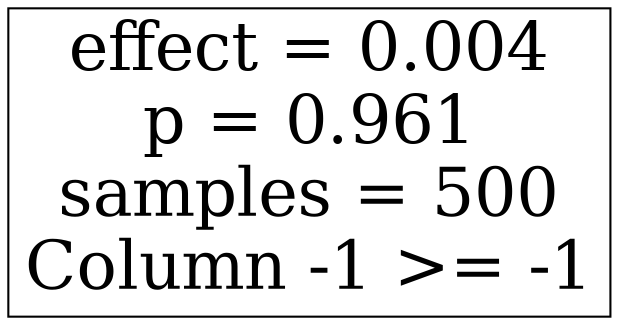 digraph Tree {
node [shape=box, fontsize=32] ;
edge [fontsize=24] ;
0 [label="effect = 0.004\np = 0.961\nsamples = 500\nColumn -1 >= -1\n", style=filled, fillcolor=white] ;
}